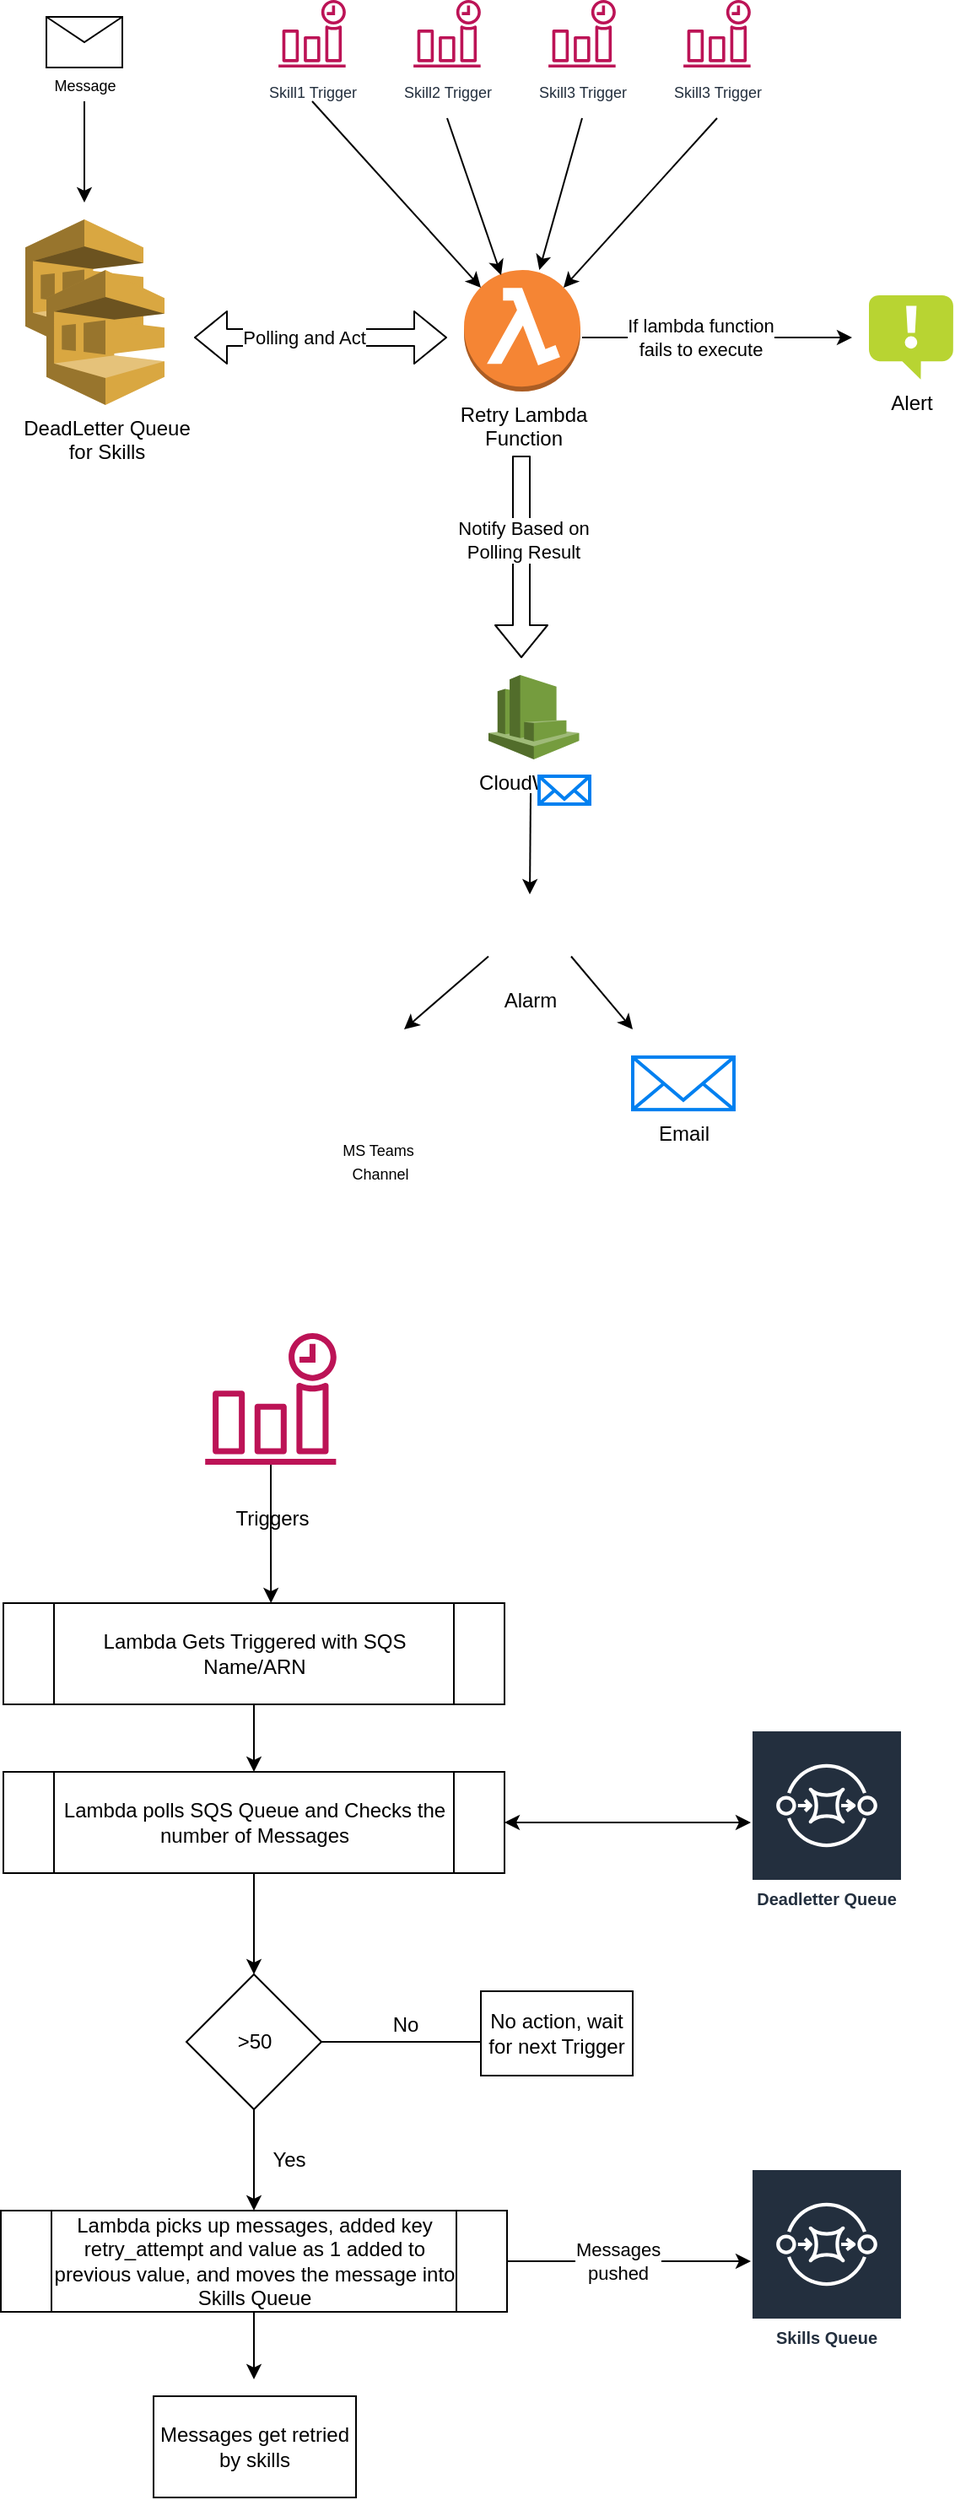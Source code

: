 <mxfile version="14.8.2" type="github">
  <diagram id="GU0ITm2VL7E_ujcuSIuo" name="Page-1">
    <mxGraphModel dx="1634" dy="806" grid="1" gridSize="10" guides="1" tooltips="1" connect="1" arrows="1" fold="1" page="1" pageScale="1" pageWidth="827" pageHeight="1169" math="0" shadow="0">
      <root>
        <mxCell id="0" />
        <mxCell id="1" parent="0" />
        <mxCell id="dvv_ijS3tR0_LGeekCI6-1" value="" style="outlineConnect=0;dashed=0;verticalLabelPosition=bottom;verticalAlign=top;align=center;html=1;shape=mxgraph.aws3.sqs;fillColor=#D9A741;gradientColor=none;" vertex="1" parent="1">
          <mxGeometry x="130" y="210" width="70" height="80" as="geometry" />
        </mxCell>
        <mxCell id="dvv_ijS3tR0_LGeekCI6-3" style="edgeStyle=orthogonalEdgeStyle;rounded=0;orthogonalLoop=1;jettySize=auto;html=1;" edge="1" parent="1">
          <mxGeometry relative="1" as="geometry">
            <mxPoint x="165" y="140" as="sourcePoint" />
            <mxPoint x="165" y="200" as="targetPoint" />
          </mxGeometry>
        </mxCell>
        <mxCell id="dvv_ijS3tR0_LGeekCI6-2" value="" style="shape=message;html=1;whiteSpace=wrap;html=1;outlineConnect=0;" vertex="1" parent="1">
          <mxGeometry x="142.5" y="90" width="45" height="30" as="geometry" />
        </mxCell>
        <mxCell id="dvv_ijS3tR0_LGeekCI6-5" value="Retry Lambda &lt;br&gt;Function" style="outlineConnect=0;dashed=0;verticalLabelPosition=bottom;verticalAlign=top;align=center;html=1;shape=mxgraph.aws3.lambda_function;fillColor=#F58534;gradientColor=none;" vertex="1" parent="1">
          <mxGeometry x="390" y="240" width="69" height="72" as="geometry" />
        </mxCell>
        <mxCell id="dvv_ijS3tR0_LGeekCI6-6" value="&lt;font style=&quot;font-size: 9px&quot;&gt;Skill1 Trigger&lt;/font&gt;" style="outlineConnect=0;fontColor=#232F3E;gradientColor=none;fillColor=#BC1356;strokeColor=none;dashed=0;verticalLabelPosition=bottom;verticalAlign=top;align=center;html=1;fontSize=12;fontStyle=0;aspect=fixed;pointerEvents=1;shape=mxgraph.aws4.event_time_based;" vertex="1" parent="1">
          <mxGeometry x="280" y="80" width="40" height="40" as="geometry" />
        </mxCell>
        <mxCell id="dvv_ijS3tR0_LGeekCI6-10" value="&lt;font style=&quot;font-size: 9px&quot;&gt;Skill2 Trigger&lt;/font&gt;" style="outlineConnect=0;fontColor=#232F3E;gradientColor=none;fillColor=#BC1356;strokeColor=none;dashed=0;verticalLabelPosition=bottom;verticalAlign=top;align=center;html=1;fontSize=12;fontStyle=0;aspect=fixed;pointerEvents=1;shape=mxgraph.aws4.event_time_based;" vertex="1" parent="1">
          <mxGeometry x="360" y="80" width="40" height="40" as="geometry" />
        </mxCell>
        <mxCell id="dvv_ijS3tR0_LGeekCI6-11" value="&lt;font style=&quot;font-size: 9px&quot;&gt;Skill3 Trigger&lt;/font&gt;" style="outlineConnect=0;fontColor=#232F3E;gradientColor=none;fillColor=#BC1356;strokeColor=none;dashed=0;verticalLabelPosition=bottom;verticalAlign=top;align=center;html=1;fontSize=12;fontStyle=0;aspect=fixed;pointerEvents=1;shape=mxgraph.aws4.event_time_based;" vertex="1" parent="1">
          <mxGeometry x="440" y="80" width="40" height="40" as="geometry" />
        </mxCell>
        <mxCell id="dvv_ijS3tR0_LGeekCI6-12" value="&lt;font style=&quot;font-size: 9px&quot;&gt;Skill3 Trigger&lt;/font&gt;" style="outlineConnect=0;fontColor=#232F3E;gradientColor=none;fillColor=#BC1356;strokeColor=none;dashed=0;verticalLabelPosition=bottom;verticalAlign=top;align=center;html=1;fontSize=12;fontStyle=0;aspect=fixed;pointerEvents=1;shape=mxgraph.aws4.event_time_based;" vertex="1" parent="1">
          <mxGeometry x="520" y="80" width="40" height="40" as="geometry" />
        </mxCell>
        <mxCell id="dvv_ijS3tR0_LGeekCI6-13" value="" style="endArrow=classic;html=1;entryX=0.145;entryY=0.145;entryDx=0;entryDy=0;entryPerimeter=0;" edge="1" parent="1" target="dvv_ijS3tR0_LGeekCI6-5">
          <mxGeometry width="50" height="50" relative="1" as="geometry">
            <mxPoint x="300" y="140" as="sourcePoint" />
            <mxPoint x="380" y="250" as="targetPoint" />
            <Array as="points" />
          </mxGeometry>
        </mxCell>
        <mxCell id="dvv_ijS3tR0_LGeekCI6-15" value="" style="endArrow=classic;html=1;entryX=0.855;entryY=0.145;entryDx=0;entryDy=0;entryPerimeter=0;" edge="1" parent="1" target="dvv_ijS3tR0_LGeekCI6-5">
          <mxGeometry width="50" height="50" relative="1" as="geometry">
            <mxPoint x="540" y="150" as="sourcePoint" />
            <mxPoint x="500" y="220" as="targetPoint" />
          </mxGeometry>
        </mxCell>
        <mxCell id="dvv_ijS3tR0_LGeekCI6-16" value="" style="endArrow=classic;html=1;" edge="1" parent="1" target="dvv_ijS3tR0_LGeekCI6-5">
          <mxGeometry width="50" height="50" relative="1" as="geometry">
            <mxPoint x="460" y="150" as="sourcePoint" />
            <mxPoint x="440" y="450" as="targetPoint" />
          </mxGeometry>
        </mxCell>
        <mxCell id="dvv_ijS3tR0_LGeekCI6-17" value="" style="endArrow=classic;html=1;entryX=0.319;entryY=0.042;entryDx=0;entryDy=0;entryPerimeter=0;" edge="1" parent="1" target="dvv_ijS3tR0_LGeekCI6-5">
          <mxGeometry width="50" height="50" relative="1" as="geometry">
            <mxPoint x="380" y="150" as="sourcePoint" />
            <mxPoint x="390" y="260" as="targetPoint" />
          </mxGeometry>
        </mxCell>
        <mxCell id="dvv_ijS3tR0_LGeekCI6-18" value="" style="shape=flexArrow;endArrow=classic;html=1;" edge="1" parent="1">
          <mxGeometry width="50" height="50" relative="1" as="geometry">
            <mxPoint x="424" y="350" as="sourcePoint" />
            <mxPoint x="424" y="470" as="targetPoint" />
          </mxGeometry>
        </mxCell>
        <mxCell id="dvv_ijS3tR0_LGeekCI6-30" value="Notify Based on &lt;br&gt;Polling Result" style="edgeLabel;html=1;align=center;verticalAlign=middle;resizable=0;points=[];" vertex="1" connectable="0" parent="dvv_ijS3tR0_LGeekCI6-18">
          <mxGeometry x="-0.314" relative="1" as="geometry">
            <mxPoint x="1" y="9" as="offset" />
          </mxGeometry>
        </mxCell>
        <mxCell id="dvv_ijS3tR0_LGeekCI6-19" value="CloudWatch" style="outlineConnect=0;dashed=0;verticalLabelPosition=bottom;verticalAlign=top;align=center;html=1;shape=mxgraph.aws3.cloudwatch;fillColor=#759C3E;gradientColor=none;" vertex="1" parent="1">
          <mxGeometry x="404.5" y="480" width="53.75" height="50" as="geometry" />
        </mxCell>
        <mxCell id="dvv_ijS3tR0_LGeekCI6-20" value="Alarm" style="shape=image;html=1;verticalAlign=top;verticalLabelPosition=bottom;labelBackgroundColor=#ffffff;imageAspect=0;aspect=fixed;image=https://cdn2.iconfinder.com/data/icons/app-user-interface-6/48/Notification-128.png" vertex="1" parent="1">
          <mxGeometry x="404.5" y="610" width="49" height="49" as="geometry" />
        </mxCell>
        <mxCell id="dvv_ijS3tR0_LGeekCI6-21" value="" style="endArrow=classic;html=1;entryX=0.5;entryY=0;entryDx=0;entryDy=0;" edge="1" parent="1" target="dvv_ijS3tR0_LGeekCI6-20">
          <mxGeometry width="50" height="50" relative="1" as="geometry">
            <mxPoint x="429.5" y="550" as="sourcePoint" />
            <mxPoint x="454.5" y="550" as="targetPoint" />
          </mxGeometry>
        </mxCell>
        <mxCell id="dvv_ijS3tR0_LGeekCI6-22" value="&lt;font style=&quot;font-size: 9px&quot;&gt;MS Teams&amp;nbsp;&lt;br&gt;Channel&lt;/font&gt;" style="shape=image;html=1;verticalAlign=top;verticalLabelPosition=bottom;labelBackgroundColor=#ffffff;imageAspect=0;aspect=fixed;image=https://cdn0.iconfinder.com/data/icons/logos-microsoft-office-365/128/Microsoft_Office-10-128.png" vertex="1" parent="1">
          <mxGeometry x="314.5" y="697" width="50" height="50" as="geometry" />
        </mxCell>
        <mxCell id="dvv_ijS3tR0_LGeekCI6-23" value="" style="html=1;verticalLabelPosition=bottom;align=center;labelBackgroundColor=#ffffff;verticalAlign=top;strokeWidth=2;strokeColor=#0080F0;shadow=0;dashed=0;shape=mxgraph.ios7.icons.mail;" vertex="1" parent="1">
          <mxGeometry x="434.5" y="540" width="30" height="16.5" as="geometry" />
        </mxCell>
        <mxCell id="dvv_ijS3tR0_LGeekCI6-24" value="Email" style="html=1;verticalLabelPosition=bottom;align=center;labelBackgroundColor=#ffffff;verticalAlign=top;strokeWidth=2;strokeColor=#0080F0;shadow=0;dashed=0;shape=mxgraph.ios7.icons.mail;" vertex="1" parent="1">
          <mxGeometry x="490" y="706.44" width="60" height="31.13" as="geometry" />
        </mxCell>
        <mxCell id="dvv_ijS3tR0_LGeekCI6-25" value="" style="endArrow=classic;html=1;exitX=0;exitY=0.75;exitDx=0;exitDy=0;" edge="1" parent="1" source="dvv_ijS3tR0_LGeekCI6-20">
          <mxGeometry width="50" height="50" relative="1" as="geometry">
            <mxPoint x="394.5" y="650" as="sourcePoint" />
            <mxPoint x="354.5" y="690" as="targetPoint" />
          </mxGeometry>
        </mxCell>
        <mxCell id="dvv_ijS3tR0_LGeekCI6-26" value="" style="endArrow=classic;html=1;exitX=1;exitY=0.75;exitDx=0;exitDy=0;" edge="1" parent="1" source="dvv_ijS3tR0_LGeekCI6-20">
          <mxGeometry width="50" height="50" relative="1" as="geometry">
            <mxPoint x="464.5" y="650" as="sourcePoint" />
            <mxPoint x="490" y="690" as="targetPoint" />
          </mxGeometry>
        </mxCell>
        <mxCell id="dvv_ijS3tR0_LGeekCI6-27" value="DeadLetter Queue&lt;br&gt;for Skills" style="outlineConnect=0;dashed=0;verticalLabelPosition=bottom;verticalAlign=top;align=center;html=1;shape=mxgraph.aws3.sqs;fillColor=#D9A741;gradientColor=none;" vertex="1" parent="1">
          <mxGeometry x="142.5" y="240" width="70" height="80" as="geometry" />
        </mxCell>
        <mxCell id="dvv_ijS3tR0_LGeekCI6-28" value="" style="shape=flexArrow;endArrow=classic;startArrow=classic;html=1;" edge="1" parent="1">
          <mxGeometry width="100" height="100" relative="1" as="geometry">
            <mxPoint x="230" y="280" as="sourcePoint" />
            <mxPoint x="380" y="280" as="targetPoint" />
          </mxGeometry>
        </mxCell>
        <mxCell id="dvv_ijS3tR0_LGeekCI6-29" value="Polling and Act" style="edgeLabel;html=1;align=center;verticalAlign=middle;resizable=0;points=[];" vertex="1" connectable="0" parent="dvv_ijS3tR0_LGeekCI6-28">
          <mxGeometry x="-0.133" relative="1" as="geometry">
            <mxPoint as="offset" />
          </mxGeometry>
        </mxCell>
        <mxCell id="dvv_ijS3tR0_LGeekCI6-31" value="" style="endArrow=classic;html=1;" edge="1" parent="1">
          <mxGeometry width="50" height="50" relative="1" as="geometry">
            <mxPoint x="460" y="280" as="sourcePoint" />
            <mxPoint x="620" y="280" as="targetPoint" />
          </mxGeometry>
        </mxCell>
        <mxCell id="dvv_ijS3tR0_LGeekCI6-32" value="If lambda function &lt;br&gt;fails to execute" style="edgeLabel;html=1;align=center;verticalAlign=middle;resizable=0;points=[];" vertex="1" connectable="0" parent="dvv_ijS3tR0_LGeekCI6-31">
          <mxGeometry x="-0.267" y="-2" relative="1" as="geometry">
            <mxPoint x="11" y="-2" as="offset" />
          </mxGeometry>
        </mxCell>
        <mxCell id="dvv_ijS3tR0_LGeekCI6-33" value="Alert" style="aspect=fixed;html=1;points=[];align=center;image;fontSize=12;image=img/lib/mscae/Notification.svg;" vertex="1" parent="1">
          <mxGeometry x="630" y="255" width="50" height="50" as="geometry" />
        </mxCell>
        <mxCell id="dvv_ijS3tR0_LGeekCI6-34" value="&lt;font style=&quot;font-size: 9px&quot;&gt;Message&lt;/font&gt;" style="text;html=1;align=center;verticalAlign=middle;resizable=0;points=[];autosize=1;strokeColor=none;" vertex="1" parent="1">
          <mxGeometry x="140" y="120" width="50" height="20" as="geometry" />
        </mxCell>
        <mxCell id="dvv_ijS3tR0_LGeekCI6-42" style="edgeStyle=orthogonalEdgeStyle;rounded=0;orthogonalLoop=1;jettySize=auto;html=1;exitX=0.5;exitY=1;exitDx=0;exitDy=0;entryX=0.5;entryY=0;entryDx=0;entryDy=0;" edge="1" parent="1" source="dvv_ijS3tR0_LGeekCI6-35" target="dvv_ijS3tR0_LGeekCI6-36">
          <mxGeometry relative="1" as="geometry" />
        </mxCell>
        <mxCell id="dvv_ijS3tR0_LGeekCI6-35" value="Lambda Gets Triggered with SQS Name/ARN" style="shape=process;whiteSpace=wrap;html=1;backgroundOutline=1;" vertex="1" parent="1">
          <mxGeometry x="117" y="1030" width="297" height="60" as="geometry" />
        </mxCell>
        <mxCell id="dvv_ijS3tR0_LGeekCI6-43" style="edgeStyle=orthogonalEdgeStyle;rounded=0;orthogonalLoop=1;jettySize=auto;html=1;exitX=0.5;exitY=1;exitDx=0;exitDy=0;entryX=0.5;entryY=0;entryDx=0;entryDy=0;" edge="1" parent="1" source="dvv_ijS3tR0_LGeekCI6-36" target="dvv_ijS3tR0_LGeekCI6-37">
          <mxGeometry relative="1" as="geometry" />
        </mxCell>
        <mxCell id="dvv_ijS3tR0_LGeekCI6-54" style="edgeStyle=orthogonalEdgeStyle;rounded=0;orthogonalLoop=1;jettySize=auto;html=1;exitX=1;exitY=0.5;exitDx=0;exitDy=0;startArrow=classic;startFill=1;" edge="1" parent="1" source="dvv_ijS3tR0_LGeekCI6-36" target="dvv_ijS3tR0_LGeekCI6-53">
          <mxGeometry relative="1" as="geometry" />
        </mxCell>
        <mxCell id="dvv_ijS3tR0_LGeekCI6-36" value="Lambda polls SQS Queue and Checks the number of Messages" style="shape=process;whiteSpace=wrap;html=1;backgroundOutline=1;" vertex="1" parent="1">
          <mxGeometry x="117" y="1130" width="297" height="60" as="geometry" />
        </mxCell>
        <mxCell id="dvv_ijS3tR0_LGeekCI6-44" style="edgeStyle=orthogonalEdgeStyle;rounded=0;orthogonalLoop=1;jettySize=auto;html=1;exitX=1;exitY=0.5;exitDx=0;exitDy=0;" edge="1" parent="1" source="dvv_ijS3tR0_LGeekCI6-37">
          <mxGeometry relative="1" as="geometry">
            <mxPoint x="410" y="1290" as="targetPoint" />
          </mxGeometry>
        </mxCell>
        <mxCell id="dvv_ijS3tR0_LGeekCI6-47" style="edgeStyle=orthogonalEdgeStyle;rounded=0;orthogonalLoop=1;jettySize=auto;html=1;entryX=0.5;entryY=0;entryDx=0;entryDy=0;" edge="1" parent="1" source="dvv_ijS3tR0_LGeekCI6-37" target="dvv_ijS3tR0_LGeekCI6-38">
          <mxGeometry relative="1" as="geometry" />
        </mxCell>
        <mxCell id="dvv_ijS3tR0_LGeekCI6-37" value="&amp;gt;50" style="rhombus;whiteSpace=wrap;html=1;" vertex="1" parent="1">
          <mxGeometry x="225.5" y="1250" width="80" height="80" as="geometry" />
        </mxCell>
        <mxCell id="dvv_ijS3tR0_LGeekCI6-49" style="edgeStyle=orthogonalEdgeStyle;rounded=0;orthogonalLoop=1;jettySize=auto;html=1;" edge="1" parent="1" source="dvv_ijS3tR0_LGeekCI6-38">
          <mxGeometry relative="1" as="geometry">
            <mxPoint x="265.5" y="1490" as="targetPoint" />
          </mxGeometry>
        </mxCell>
        <mxCell id="dvv_ijS3tR0_LGeekCI6-60" style="edgeStyle=orthogonalEdgeStyle;rounded=0;orthogonalLoop=1;jettySize=auto;html=1;startArrow=none;startFill=0;" edge="1" parent="1" source="dvv_ijS3tR0_LGeekCI6-38" target="dvv_ijS3tR0_LGeekCI6-59">
          <mxGeometry relative="1" as="geometry" />
        </mxCell>
        <mxCell id="dvv_ijS3tR0_LGeekCI6-61" value="Messages&lt;br&gt;&amp;nbsp;pushed&amp;nbsp;" style="edgeLabel;html=1;align=center;verticalAlign=middle;resizable=0;points=[];" vertex="1" connectable="0" parent="dvv_ijS3tR0_LGeekCI6-60">
          <mxGeometry x="-0.343" y="-3" relative="1" as="geometry">
            <mxPoint x="18" y="-3" as="offset" />
          </mxGeometry>
        </mxCell>
        <mxCell id="dvv_ijS3tR0_LGeekCI6-38" value="Lambda picks up messages, added key retry_attempt and value as 1 added to previous value, and moves the message into Skills Queue" style="shape=process;whiteSpace=wrap;html=1;backgroundOutline=1;" vertex="1" parent="1">
          <mxGeometry x="115.5" y="1390" width="300" height="60" as="geometry" />
        </mxCell>
        <mxCell id="dvv_ijS3tR0_LGeekCI6-40" style="edgeStyle=orthogonalEdgeStyle;rounded=0;orthogonalLoop=1;jettySize=auto;html=1;entryX=0.534;entryY=0;entryDx=0;entryDy=0;entryPerimeter=0;" edge="1" parent="1" source="dvv_ijS3tR0_LGeekCI6-39" target="dvv_ijS3tR0_LGeekCI6-35">
          <mxGeometry relative="1" as="geometry" />
        </mxCell>
        <mxCell id="dvv_ijS3tR0_LGeekCI6-39" value="" style="outlineConnect=0;fontColor=#232F3E;gradientColor=none;fillColor=#BC1356;strokeColor=none;dashed=0;verticalLabelPosition=bottom;verticalAlign=top;align=center;html=1;fontSize=12;fontStyle=0;aspect=fixed;pointerEvents=1;shape=mxgraph.aws4.event_time_based;" vertex="1" parent="1">
          <mxGeometry x="236.5" y="870" width="78" height="78" as="geometry" />
        </mxCell>
        <mxCell id="dvv_ijS3tR0_LGeekCI6-41" value="Triggers" style="text;html=1;align=center;verticalAlign=middle;resizable=0;points=[];autosize=1;strokeColor=none;" vertex="1" parent="1">
          <mxGeometry x="245.5" y="970" width="60" height="20" as="geometry" />
        </mxCell>
        <mxCell id="dvv_ijS3tR0_LGeekCI6-45" value="No" style="text;html=1;align=center;verticalAlign=middle;resizable=0;points=[];autosize=1;strokeColor=none;" vertex="1" parent="1">
          <mxGeometry x="340" y="1270" width="30" height="20" as="geometry" />
        </mxCell>
        <mxCell id="dvv_ijS3tR0_LGeekCI6-46" value="No action, wait for next Trigger" style="whiteSpace=wrap;html=1;" vertex="1" parent="1">
          <mxGeometry x="400" y="1260" width="90" height="50" as="geometry" />
        </mxCell>
        <mxCell id="dvv_ijS3tR0_LGeekCI6-48" value="Yes" style="text;html=1;align=center;verticalAlign=middle;resizable=0;points=[];autosize=1;strokeColor=none;" vertex="1" parent="1">
          <mxGeometry x="265.5" y="1350" width="40" height="20" as="geometry" />
        </mxCell>
        <mxCell id="dvv_ijS3tR0_LGeekCI6-50" value="Messages get retried by skills" style="rounded=0;whiteSpace=wrap;html=1;" vertex="1" parent="1">
          <mxGeometry x="206" y="1500" width="120" height="60" as="geometry" />
        </mxCell>
        <mxCell id="dvv_ijS3tR0_LGeekCI6-53" value="Deadletter Queue" style="outlineConnect=0;fontColor=#232F3E;gradientColor=none;strokeColor=#ffffff;fillColor=#232F3E;dashed=0;verticalLabelPosition=middle;verticalAlign=bottom;align=center;html=1;whiteSpace=wrap;fontSize=10;fontStyle=1;spacing=3;shape=mxgraph.aws4.productIcon;prIcon=mxgraph.aws4.sqs;" vertex="1" parent="1">
          <mxGeometry x="560" y="1105" width="90" height="110" as="geometry" />
        </mxCell>
        <mxCell id="dvv_ijS3tR0_LGeekCI6-59" value="Skills Queue" style="outlineConnect=0;fontColor=#232F3E;gradientColor=none;strokeColor=#ffffff;fillColor=#232F3E;dashed=0;verticalLabelPosition=middle;verticalAlign=bottom;align=center;html=1;whiteSpace=wrap;fontSize=10;fontStyle=1;spacing=3;shape=mxgraph.aws4.productIcon;prIcon=mxgraph.aws4.sqs;" vertex="1" parent="1">
          <mxGeometry x="560" y="1365" width="90" height="110" as="geometry" />
        </mxCell>
      </root>
    </mxGraphModel>
  </diagram>
</mxfile>
